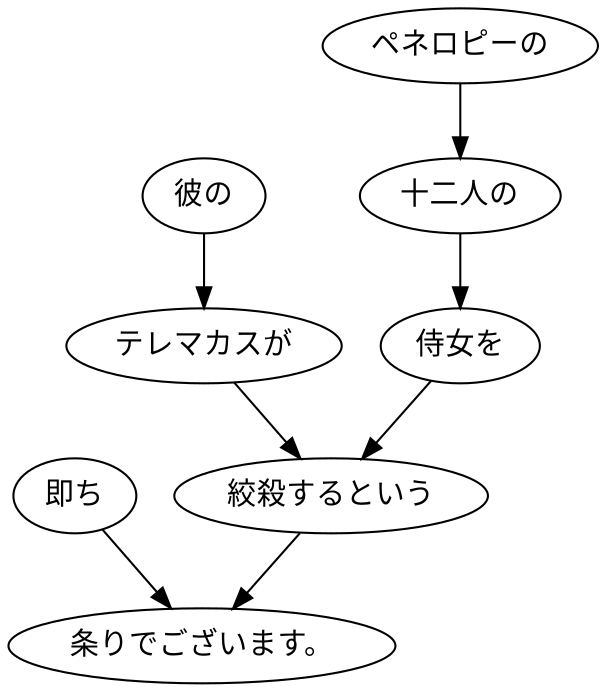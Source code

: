 digraph graph1502 {
	node0 [label="即ち"];
	node1 [label="彼の"];
	node2 [label="テレマカスが"];
	node3 [label="ペネロピーの"];
	node4 [label="十二人の"];
	node5 [label="侍女を"];
	node6 [label="絞殺するという"];
	node7 [label="条りでございます。"];
	node0 -> node7;
	node1 -> node2;
	node2 -> node6;
	node3 -> node4;
	node4 -> node5;
	node5 -> node6;
	node6 -> node7;
}
